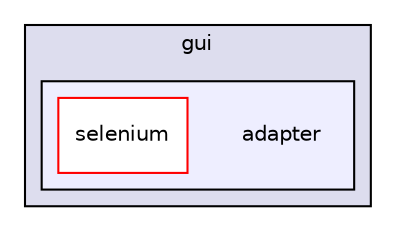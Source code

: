 digraph "/Users/zoltan/git/OKW/se/src/main/java/okw/gui/adapter" {
  compound=true
  node [ fontsize="10", fontname="Helvetica"];
  edge [ labelfontsize="10", labelfontname="Helvetica"];
  subgraph clusterdir_2a7e58e4b12c9244601895cca3d2a1d6 {
    graph [ bgcolor="#ddddee", pencolor="black", label="gui" fontname="Helvetica", fontsize="10", URL="dir_2a7e58e4b12c9244601895cca3d2a1d6.html"]
  subgraph clusterdir_7a2d81c6f1465d53b0d2a4afc126ed2d {
    graph [ bgcolor="#eeeeff", pencolor="black", label="" URL="dir_7a2d81c6f1465d53b0d2a4afc126ed2d.html"];
    dir_7a2d81c6f1465d53b0d2a4afc126ed2d [shape=plaintext label="adapter"];
    dir_eb18fa8f90104c1fcffe3bd2c582d105 [shape=box label="selenium" color="red" fillcolor="white" style="filled" URL="dir_eb18fa8f90104c1fcffe3bd2c582d105.html"];
  }
  }
}
